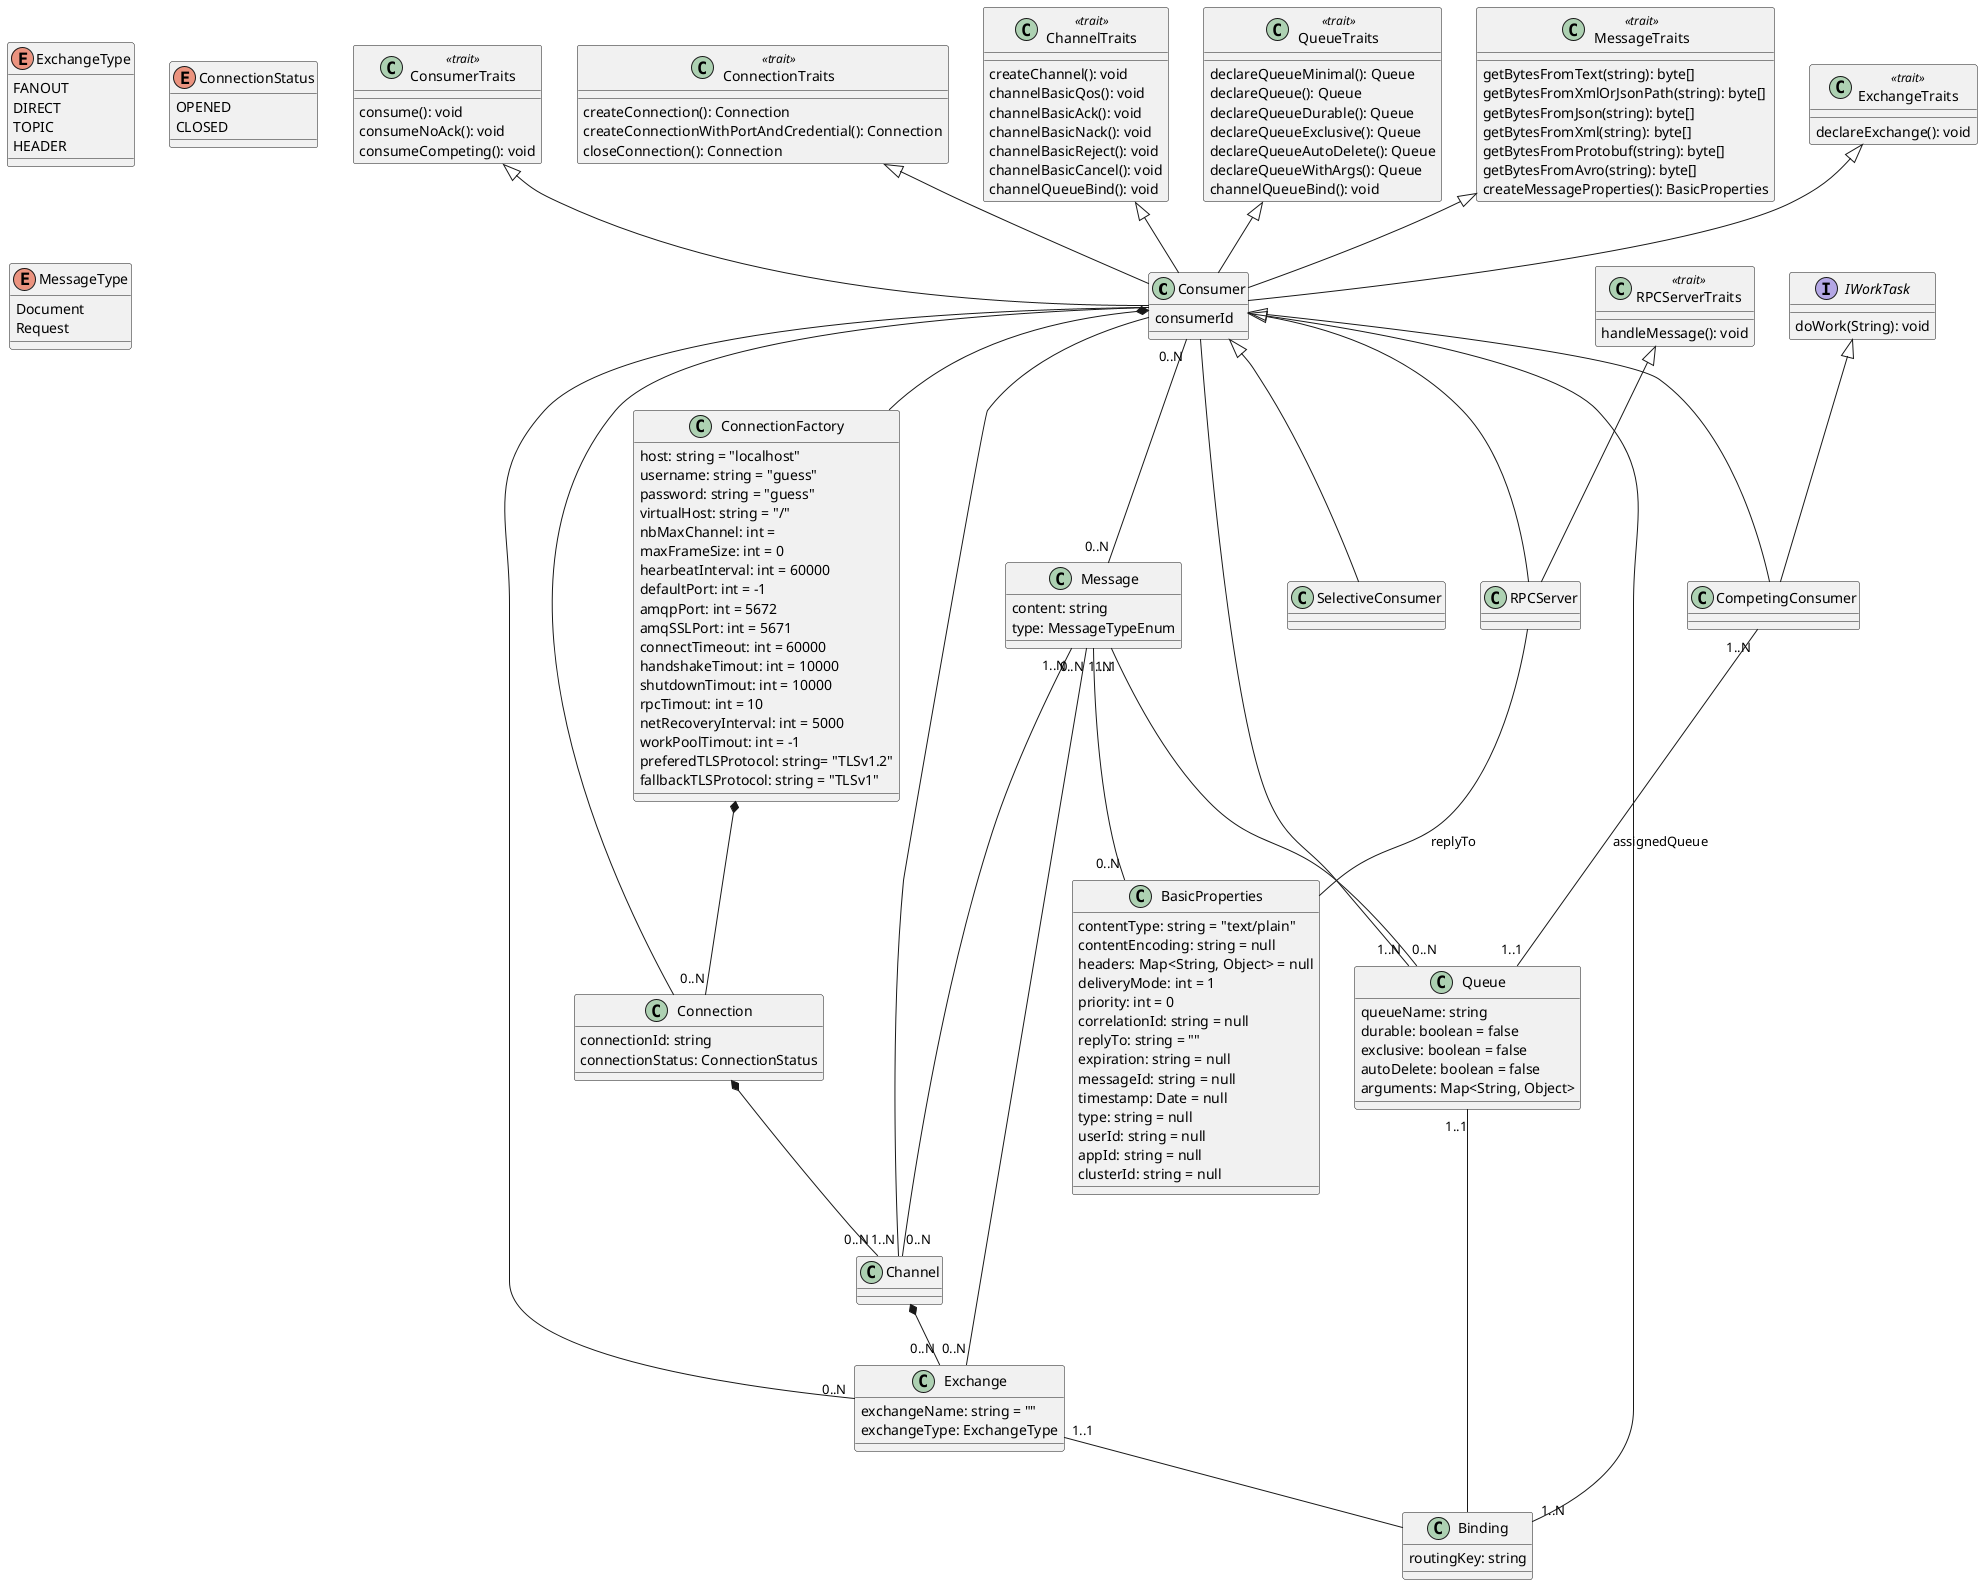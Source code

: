 @startuml
Consumer <|-- SelectiveConsumer
Consumer <|-- CompetingConsumer
Consumer <|-- RPCServer
Consumer *-- ConnectionFactory
Consumer -- Connection
Consumer -- "1..N" Channel
Consumer -- "1..N" Queue
Consumer -- "0..N" Exchange
Consumer -- "1..N" Binding
Consumer "0..N" -- "0..N" Message

CompetingConsumer "1..N"-- "1..1" Queue : assignedQueue
ConnectionFactory *-- "0..N" Connection
Connection *-- "0..N" Channel
Exchange "1..1"-- Binding
Queue "1..1" -- Binding
Channel *-- "0..N" Exchange

RPCServer -- BasicProperties: replyTo

Message "1..N" -- "0..N" Channel
Message "1..N" -- "0..N" Queue
Message "0..N" -- "0..N" Exchange
Message "1..1"-- "0..N" BasicProperties

ConsumerTraits <|-- Consumer
ConnectionTraits <|-- Consumer
ChannelTraits <|-- Consumer
QueueTraits <|-- Consumer
MessageTraits <|-- Consumer
ExchangeTraits <|-- Consumer

RPCServerTraits <|-- RPCServer

IWorkTask <|-- CompetingConsumer

class Consumer {
  consumerId
}

class ConnectionFactory {
  host: string = "localhost"
  username: string = "guess"
  password: string = "guess"
  virtualHost: string = "/"
  nbMaxChannel: int = 
  maxFrameSize: int = 0
  hearbeatInterval: int = 60000
  defaultPort: int = -1
  amqpPort: int = 5672
  amqSSLPort: int = 5671
  connectTimeout: int = 60000
  handshakeTimout: int = 10000 
  shutdownTimout: int = 10000
  rpcTimout: int = 10
  netRecoveryInterval: int = 5000
  workPoolTimout: int = -1 
  preferedTLSProtocol: string= "TLSv1.2"
  fallbackTLSProtocol: string = "TLSv1"
}

class Connection {
  connectionId: string
  connectionStatus: ConnectionStatus
}

class Message {
  content: string
  type: MessageTypeEnum
}

class Binding {
  routingKey: string
}

class BasicProperties {
  contentType: string = "text/plain"
  contentEncoding: string = null
  headers: Map<String, Object> = null
  deliveryMode: int = 1
  priority: int = 0
  correlationId: string = null
  replyTo: string = ""
  expiration: string = null
  messageId: string = null
  timestamp: Date = null
  type: string = null
  userId: string = null
  appId: string = null
  clusterId: string = null
}

class Queue {
  queueName: string
  durable: boolean = false
  exclusive: boolean = false
  autoDelete: boolean = false
  arguments: Map<String, Object>
}

class Exchange {
  exchangeName: string = ""
  exchangeType: ExchangeType
}

enum ExchangeType {
  FANOUT
  DIRECT
  TOPIC
  HEADER
}

enum ConnectionStatus {
  OPENED
  CLOSED
}

enum MessageType {
  Document
  Request
}

class ConsumerTraits <<trait>> {
    consume(): void
    consumeNoAck(): void
    consumeCompeting(): void
}

class RPCServerTraits <<trait>> {
    handleMessage(): void
}

class ConnectionTraits <<trait>> {
    createConnection(): Connection
    createConnectionWithPortAndCredential(): Connection
    closeConnection(): Connection
}


class ChannelTraits <<trait>> {
    createChannel(): void
    channelBasicQos(): void
    channelBasicAck(): void
    channelBasicNack(): void
    channelBasicReject(): void
    channelBasicCancel(): void
    channelQueueBind(): void
}

class ExchangeTraits <<trait>> {
    declareExchange(): void
}

class QueueTraits <<trait>> {
    declareQueueMinimal(): Queue
    declareQueue(): Queue
    declareQueueDurable(): Queue
    declareQueueExclusive(): Queue
    declareQueueAutoDelete(): Queue
    declareQueueWithArgs(): Queue
    channelQueueBind(): void
}

class MessageTraits <<trait>> {
    getBytesFromText(string): byte[]
    getBytesFromXmlOrJsonPath(string): byte[]
    getBytesFromJson(string): byte[]
    getBytesFromXml(string): byte[]
    getBytesFromProtobuf(string): byte[]
    getBytesFromAvro(string): byte[]
    createMessageProperties(): BasicProperties
}

interface IWorkTask {
    doWork(String): void
}
@enduml

